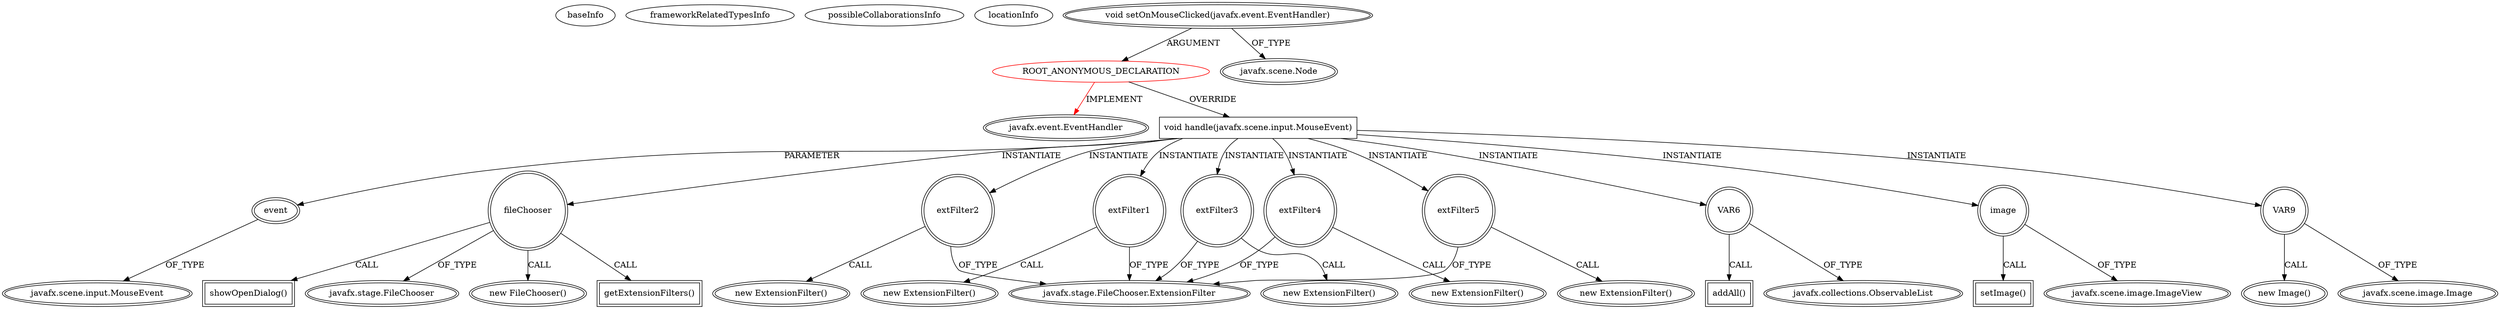digraph {
baseInfo[graphId=62,category="extension_graph",isAnonymous=true,possibleRelation=false]
frameworkRelatedTypesInfo[0="javafx.event.EventHandler"]
possibleCollaborationsInfo[]
locationInfo[projectName="AMITCCILGITHUB-Contacts",filePath="/AMITCCILGITHUB-Contacts/Contacts-master/Contacts/src/org/apandey/view/parts/Body.java",contextSignature="void initComponents()",graphId="62"]
0[label="ROOT_ANONYMOUS_DECLARATION",vertexType="ROOT_ANONYMOUS_DECLARATION",isFrameworkType=false,color=red]
1[label="javafx.event.EventHandler",vertexType="FRAMEWORK_INTERFACE_TYPE",isFrameworkType=true,peripheries=2]
2[label="void setOnMouseClicked(javafx.event.EventHandler)",vertexType="OUTSIDE_CALL",isFrameworkType=true,peripheries=2]
3[label="javafx.scene.Node",vertexType="FRAMEWORK_CLASS_TYPE",isFrameworkType=true,peripheries=2]
4[label="void handle(javafx.scene.input.MouseEvent)",vertexType="OVERRIDING_METHOD_DECLARATION",isFrameworkType=false,shape=box]
5[label="event",vertexType="PARAMETER_DECLARATION",isFrameworkType=true,peripheries=2]
6[label="javafx.scene.input.MouseEvent",vertexType="FRAMEWORK_CLASS_TYPE",isFrameworkType=true,peripheries=2]
8[label="fileChooser",vertexType="VARIABLE_EXPRESION",isFrameworkType=true,peripheries=2,shape=circle]
9[label="javafx.stage.FileChooser",vertexType="FRAMEWORK_CLASS_TYPE",isFrameworkType=true,peripheries=2]
7[label="new FileChooser()",vertexType="CONSTRUCTOR_CALL",isFrameworkType=true,peripheries=2]
11[label="extFilter1",vertexType="VARIABLE_EXPRESION",isFrameworkType=true,peripheries=2,shape=circle]
12[label="javafx.stage.FileChooser.ExtensionFilter",vertexType="FRAMEWORK_CLASS_TYPE",isFrameworkType=true,peripheries=2]
10[label="new ExtensionFilter()",vertexType="CONSTRUCTOR_CALL",isFrameworkType=true,peripheries=2]
14[label="extFilter2",vertexType="VARIABLE_EXPRESION",isFrameworkType=true,peripheries=2,shape=circle]
13[label="new ExtensionFilter()",vertexType="CONSTRUCTOR_CALL",isFrameworkType=true,peripheries=2]
17[label="extFilter3",vertexType="VARIABLE_EXPRESION",isFrameworkType=true,peripheries=2,shape=circle]
16[label="new ExtensionFilter()",vertexType="CONSTRUCTOR_CALL",isFrameworkType=true,peripheries=2]
20[label="extFilter4",vertexType="VARIABLE_EXPRESION",isFrameworkType=true,peripheries=2,shape=circle]
19[label="new ExtensionFilter()",vertexType="CONSTRUCTOR_CALL",isFrameworkType=true,peripheries=2]
23[label="extFilter5",vertexType="VARIABLE_EXPRESION",isFrameworkType=true,peripheries=2,shape=circle]
22[label="new ExtensionFilter()",vertexType="CONSTRUCTOR_CALL",isFrameworkType=true,peripheries=2]
25[label="VAR6",vertexType="VARIABLE_EXPRESION",isFrameworkType=true,peripheries=2,shape=circle]
27[label="javafx.collections.ObservableList",vertexType="FRAMEWORK_INTERFACE_TYPE",isFrameworkType=true,peripheries=2]
26[label="addAll()",vertexType="INSIDE_CALL",isFrameworkType=true,peripheries=2,shape=box]
29[label="getExtensionFilters()",vertexType="INSIDE_CALL",isFrameworkType=true,peripheries=2,shape=box]
30[label="image",vertexType="VARIABLE_EXPRESION",isFrameworkType=true,peripheries=2,shape=circle]
32[label="javafx.scene.image.ImageView",vertexType="FRAMEWORK_CLASS_TYPE",isFrameworkType=true,peripheries=2]
31[label="setImage()",vertexType="INSIDE_CALL",isFrameworkType=true,peripheries=2,shape=box]
34[label="VAR9",vertexType="VARIABLE_EXPRESION",isFrameworkType=true,peripheries=2,shape=circle]
35[label="javafx.scene.image.Image",vertexType="FRAMEWORK_CLASS_TYPE",isFrameworkType=true,peripheries=2]
33[label="new Image()",vertexType="CONSTRUCTOR_CALL",isFrameworkType=true,peripheries=2]
37[label="showOpenDialog()",vertexType="INSIDE_CALL",isFrameworkType=true,peripheries=2,shape=box]
0->1[label="IMPLEMENT",color=red]
2->0[label="ARGUMENT"]
2->3[label="OF_TYPE"]
0->4[label="OVERRIDE"]
5->6[label="OF_TYPE"]
4->5[label="PARAMETER"]
4->8[label="INSTANTIATE"]
8->9[label="OF_TYPE"]
8->7[label="CALL"]
4->11[label="INSTANTIATE"]
11->12[label="OF_TYPE"]
11->10[label="CALL"]
4->14[label="INSTANTIATE"]
14->12[label="OF_TYPE"]
14->13[label="CALL"]
4->17[label="INSTANTIATE"]
17->12[label="OF_TYPE"]
17->16[label="CALL"]
4->20[label="INSTANTIATE"]
20->12[label="OF_TYPE"]
20->19[label="CALL"]
4->23[label="INSTANTIATE"]
23->12[label="OF_TYPE"]
23->22[label="CALL"]
4->25[label="INSTANTIATE"]
25->27[label="OF_TYPE"]
25->26[label="CALL"]
8->29[label="CALL"]
4->30[label="INSTANTIATE"]
30->32[label="OF_TYPE"]
30->31[label="CALL"]
4->34[label="INSTANTIATE"]
34->35[label="OF_TYPE"]
34->33[label="CALL"]
8->37[label="CALL"]
}
